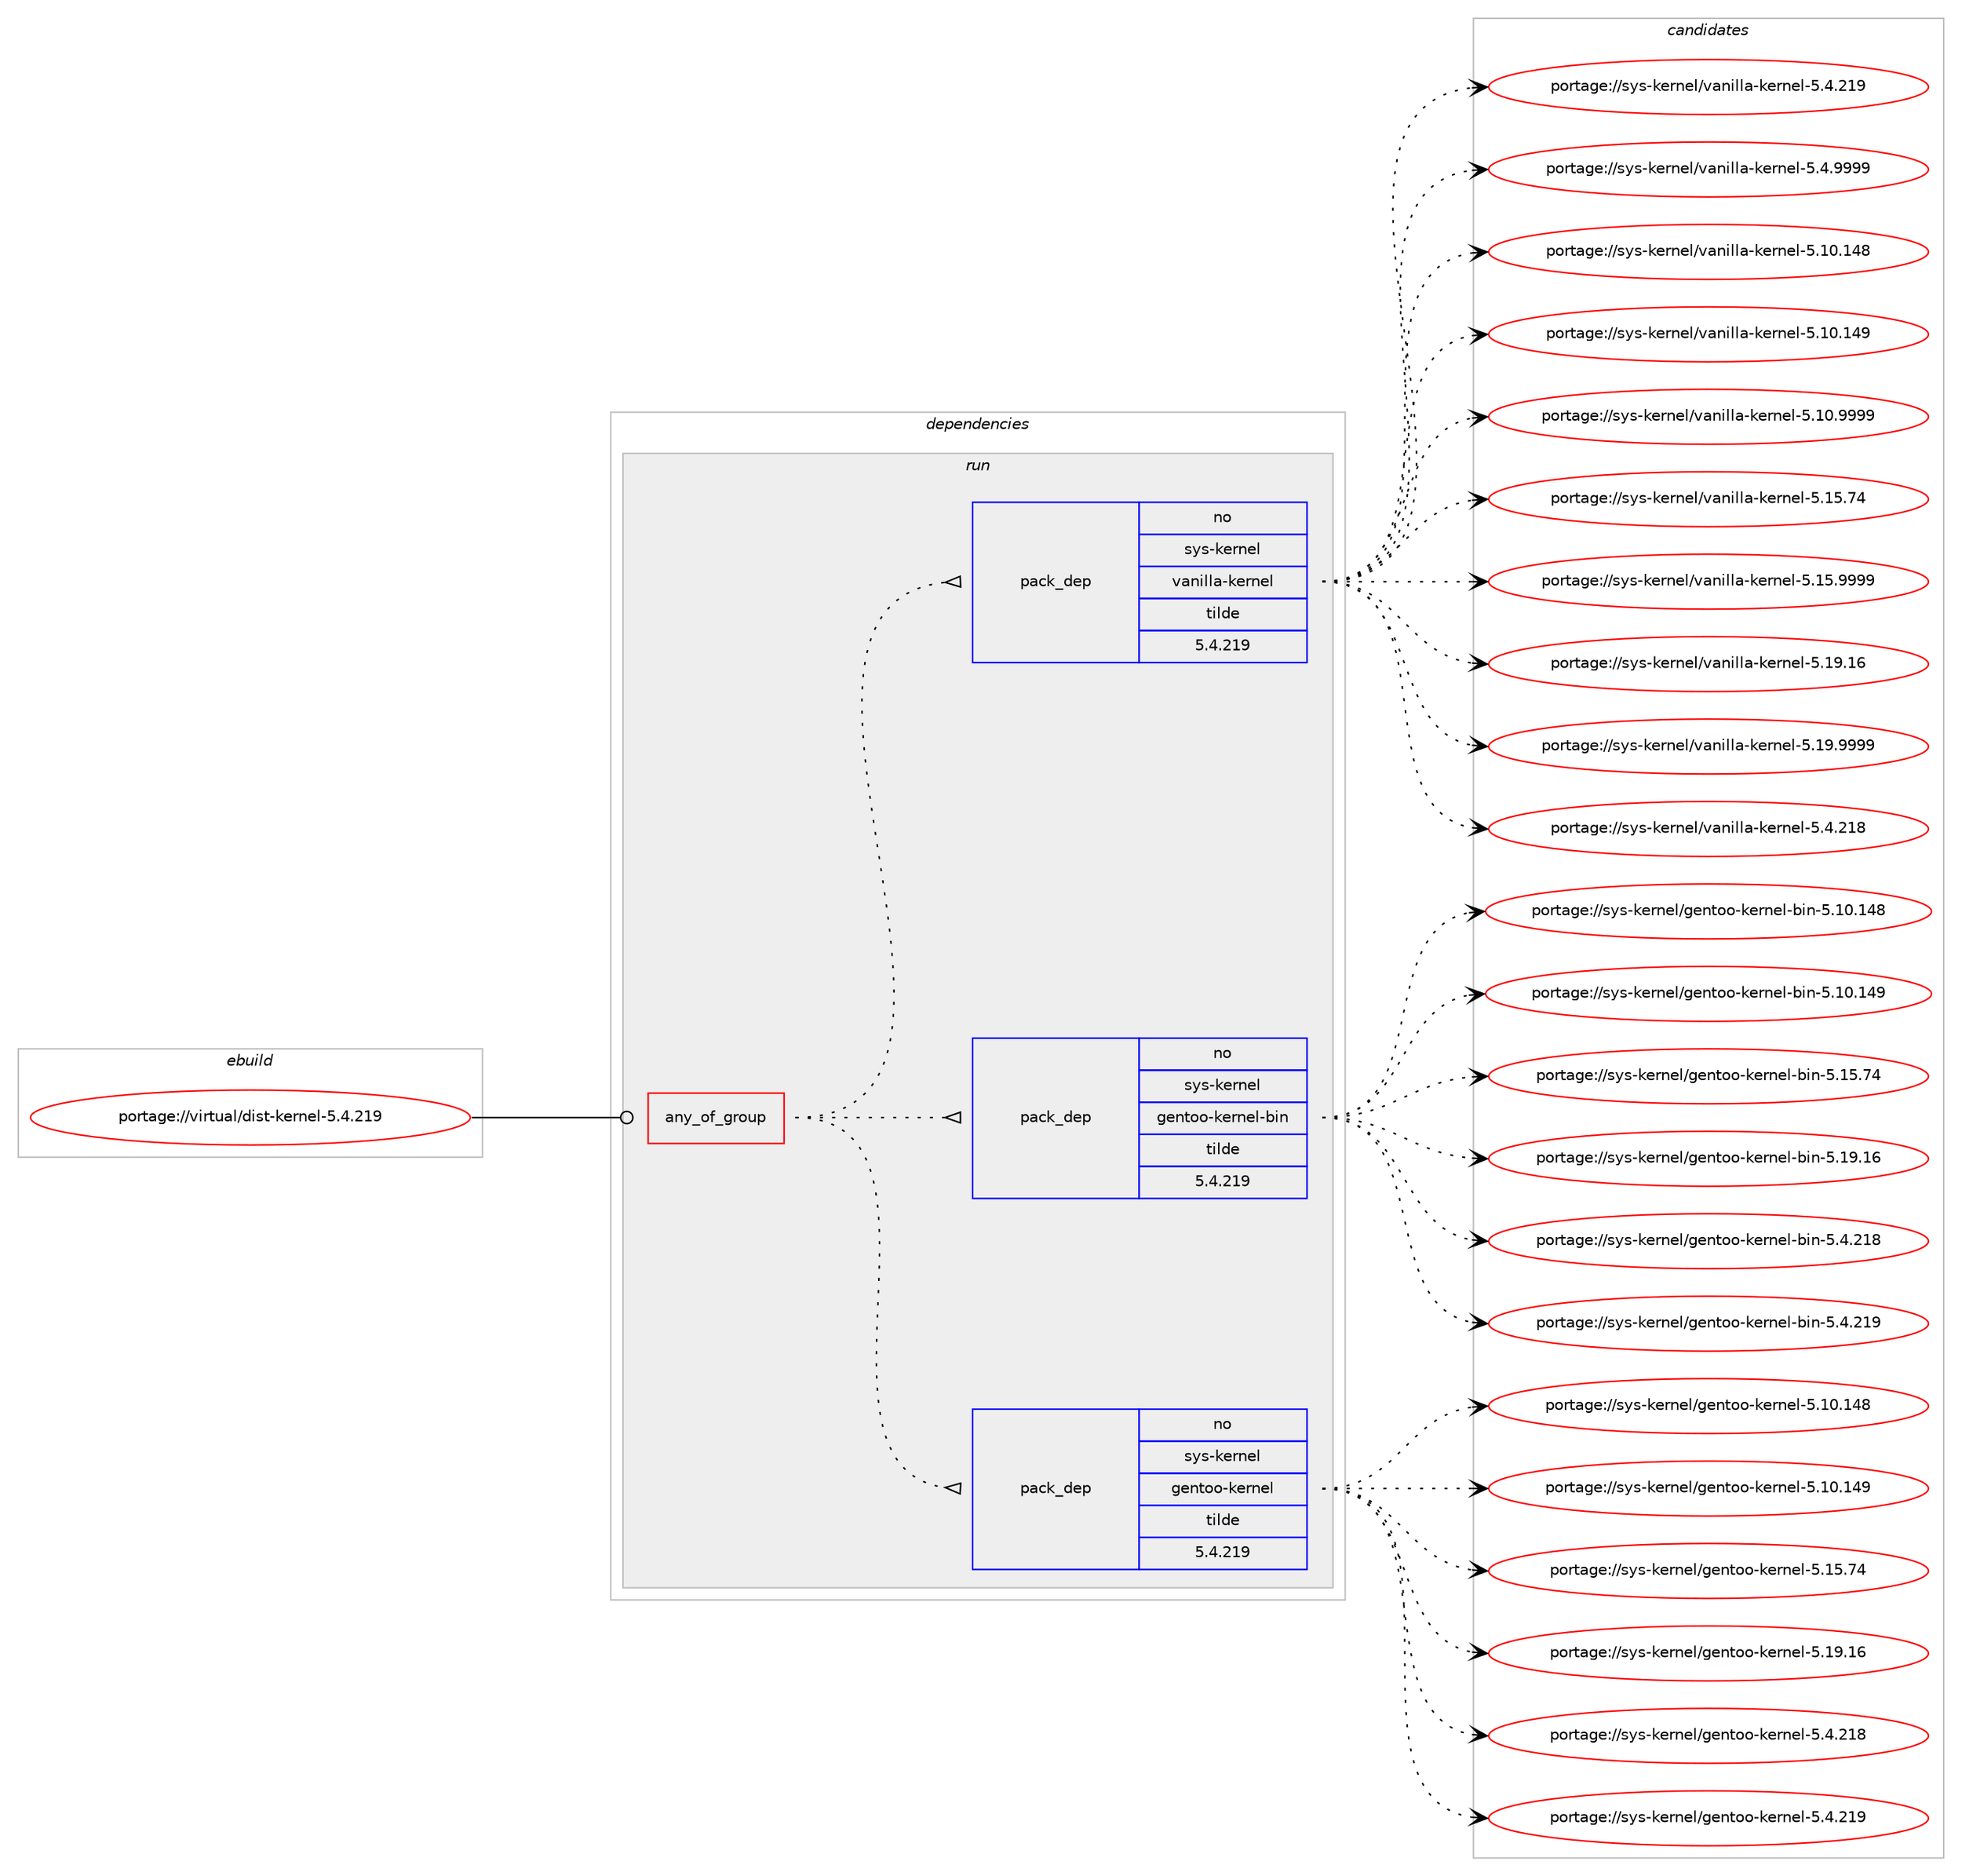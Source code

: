 digraph prolog {

# *************
# Graph options
# *************

newrank=true;
concentrate=true;
compound=true;
graph [rankdir=LR,fontname=Helvetica,fontsize=10,ranksep=1.5];#, ranksep=2.5, nodesep=0.2];
edge  [arrowhead=vee];
node  [fontname=Helvetica,fontsize=10];

# **********
# The ebuild
# **********

subgraph cluster_leftcol {
color=gray;
rank=same;
label=<<i>ebuild</i>>;
id [label="portage://virtual/dist-kernel-5.4.219", color=red, width=4, href="../virtual/dist-kernel-5.4.219.svg"];
}

# ****************
# The dependencies
# ****************

subgraph cluster_midcol {
color=gray;
label=<<i>dependencies</i>>;
subgraph cluster_compile {
fillcolor="#eeeeee";
style=filled;
label=<<i>compile</i>>;
}
subgraph cluster_compileandrun {
fillcolor="#eeeeee";
style=filled;
label=<<i>compile and run</i>>;
}
subgraph cluster_run {
fillcolor="#eeeeee";
style=filled;
label=<<i>run</i>>;
subgraph any6 {
dependency211 [label=<<TABLE BORDER="0" CELLBORDER="1" CELLSPACING="0" CELLPADDING="4"><TR><TD CELLPADDING="10">any_of_group</TD></TR></TABLE>>, shape=none, color=red];subgraph pack104 {
dependency212 [label=<<TABLE BORDER="0" CELLBORDER="1" CELLSPACING="0" CELLPADDING="4" WIDTH="220"><TR><TD ROWSPAN="6" CELLPADDING="30">pack_dep</TD></TR><TR><TD WIDTH="110">no</TD></TR><TR><TD>sys-kernel</TD></TR><TR><TD>gentoo-kernel</TD></TR><TR><TD>tilde</TD></TR><TR><TD>5.4.219</TD></TR></TABLE>>, shape=none, color=blue];
}
dependency211:e -> dependency212:w [weight=20,style="dotted",arrowhead="oinv"];
subgraph pack105 {
dependency213 [label=<<TABLE BORDER="0" CELLBORDER="1" CELLSPACING="0" CELLPADDING="4" WIDTH="220"><TR><TD ROWSPAN="6" CELLPADDING="30">pack_dep</TD></TR><TR><TD WIDTH="110">no</TD></TR><TR><TD>sys-kernel</TD></TR><TR><TD>gentoo-kernel-bin</TD></TR><TR><TD>tilde</TD></TR><TR><TD>5.4.219</TD></TR></TABLE>>, shape=none, color=blue];
}
dependency211:e -> dependency213:w [weight=20,style="dotted",arrowhead="oinv"];
subgraph pack106 {
dependency214 [label=<<TABLE BORDER="0" CELLBORDER="1" CELLSPACING="0" CELLPADDING="4" WIDTH="220"><TR><TD ROWSPAN="6" CELLPADDING="30">pack_dep</TD></TR><TR><TD WIDTH="110">no</TD></TR><TR><TD>sys-kernel</TD></TR><TR><TD>vanilla-kernel</TD></TR><TR><TD>tilde</TD></TR><TR><TD>5.4.219</TD></TR></TABLE>>, shape=none, color=blue];
}
dependency211:e -> dependency214:w [weight=20,style="dotted",arrowhead="oinv"];
}
id:e -> dependency211:w [weight=20,style="solid",arrowhead="odot"];
}
}

# **************
# The candidates
# **************

subgraph cluster_choices {
rank=same;
color=gray;
label=<<i>candidates</i>>;

subgraph choice104 {
color=black;
nodesep=1;
choice115121115451071011141101011084710310111011611111145107101114110101108455346494846495256 [label="portage://sys-kernel/gentoo-kernel-5.10.148", color=red, width=4,href="../sys-kernel/gentoo-kernel-5.10.148.svg"];
choice115121115451071011141101011084710310111011611111145107101114110101108455346494846495257 [label="portage://sys-kernel/gentoo-kernel-5.10.149", color=red, width=4,href="../sys-kernel/gentoo-kernel-5.10.149.svg"];
choice1151211154510710111411010110847103101110116111111451071011141101011084553464953465552 [label="portage://sys-kernel/gentoo-kernel-5.15.74", color=red, width=4,href="../sys-kernel/gentoo-kernel-5.15.74.svg"];
choice1151211154510710111411010110847103101110116111111451071011141101011084553464957464954 [label="portage://sys-kernel/gentoo-kernel-5.19.16", color=red, width=4,href="../sys-kernel/gentoo-kernel-5.19.16.svg"];
choice1151211154510710111411010110847103101110116111111451071011141101011084553465246504956 [label="portage://sys-kernel/gentoo-kernel-5.4.218", color=red, width=4,href="../sys-kernel/gentoo-kernel-5.4.218.svg"];
choice1151211154510710111411010110847103101110116111111451071011141101011084553465246504957 [label="portage://sys-kernel/gentoo-kernel-5.4.219", color=red, width=4,href="../sys-kernel/gentoo-kernel-5.4.219.svg"];
dependency212:e -> choice115121115451071011141101011084710310111011611111145107101114110101108455346494846495256:w [style=dotted,weight="100"];
dependency212:e -> choice115121115451071011141101011084710310111011611111145107101114110101108455346494846495257:w [style=dotted,weight="100"];
dependency212:e -> choice1151211154510710111411010110847103101110116111111451071011141101011084553464953465552:w [style=dotted,weight="100"];
dependency212:e -> choice1151211154510710111411010110847103101110116111111451071011141101011084553464957464954:w [style=dotted,weight="100"];
dependency212:e -> choice1151211154510710111411010110847103101110116111111451071011141101011084553465246504956:w [style=dotted,weight="100"];
dependency212:e -> choice1151211154510710111411010110847103101110116111111451071011141101011084553465246504957:w [style=dotted,weight="100"];
}
subgraph choice105 {
color=black;
nodesep=1;
choice1151211154510710111411010110847103101110116111111451071011141101011084598105110455346494846495256 [label="portage://sys-kernel/gentoo-kernel-bin-5.10.148", color=red, width=4,href="../sys-kernel/gentoo-kernel-bin-5.10.148.svg"];
choice1151211154510710111411010110847103101110116111111451071011141101011084598105110455346494846495257 [label="portage://sys-kernel/gentoo-kernel-bin-5.10.149", color=red, width=4,href="../sys-kernel/gentoo-kernel-bin-5.10.149.svg"];
choice11512111545107101114110101108471031011101161111114510710111411010110845981051104553464953465552 [label="portage://sys-kernel/gentoo-kernel-bin-5.15.74", color=red, width=4,href="../sys-kernel/gentoo-kernel-bin-5.15.74.svg"];
choice11512111545107101114110101108471031011101161111114510710111411010110845981051104553464957464954 [label="portage://sys-kernel/gentoo-kernel-bin-5.19.16", color=red, width=4,href="../sys-kernel/gentoo-kernel-bin-5.19.16.svg"];
choice11512111545107101114110101108471031011101161111114510710111411010110845981051104553465246504956 [label="portage://sys-kernel/gentoo-kernel-bin-5.4.218", color=red, width=4,href="../sys-kernel/gentoo-kernel-bin-5.4.218.svg"];
choice11512111545107101114110101108471031011101161111114510710111411010110845981051104553465246504957 [label="portage://sys-kernel/gentoo-kernel-bin-5.4.219", color=red, width=4,href="../sys-kernel/gentoo-kernel-bin-5.4.219.svg"];
dependency213:e -> choice1151211154510710111411010110847103101110116111111451071011141101011084598105110455346494846495256:w [style=dotted,weight="100"];
dependency213:e -> choice1151211154510710111411010110847103101110116111111451071011141101011084598105110455346494846495257:w [style=dotted,weight="100"];
dependency213:e -> choice11512111545107101114110101108471031011101161111114510710111411010110845981051104553464953465552:w [style=dotted,weight="100"];
dependency213:e -> choice11512111545107101114110101108471031011101161111114510710111411010110845981051104553464957464954:w [style=dotted,weight="100"];
dependency213:e -> choice11512111545107101114110101108471031011101161111114510710111411010110845981051104553465246504956:w [style=dotted,weight="100"];
dependency213:e -> choice11512111545107101114110101108471031011101161111114510710111411010110845981051104553465246504957:w [style=dotted,weight="100"];
}
subgraph choice106 {
color=black;
nodesep=1;
choice1151211154510710111411010110847118971101051081089745107101114110101108455346494846495256 [label="portage://sys-kernel/vanilla-kernel-5.10.148", color=red, width=4,href="../sys-kernel/vanilla-kernel-5.10.148.svg"];
choice1151211154510710111411010110847118971101051081089745107101114110101108455346494846495257 [label="portage://sys-kernel/vanilla-kernel-5.10.149", color=red, width=4,href="../sys-kernel/vanilla-kernel-5.10.149.svg"];
choice115121115451071011141101011084711897110105108108974510710111411010110845534649484657575757 [label="portage://sys-kernel/vanilla-kernel-5.10.9999", color=red, width=4,href="../sys-kernel/vanilla-kernel-5.10.9999.svg"];
choice11512111545107101114110101108471189711010510810897451071011141101011084553464953465552 [label="portage://sys-kernel/vanilla-kernel-5.15.74", color=red, width=4,href="../sys-kernel/vanilla-kernel-5.15.74.svg"];
choice115121115451071011141101011084711897110105108108974510710111411010110845534649534657575757 [label="portage://sys-kernel/vanilla-kernel-5.15.9999", color=red, width=4,href="../sys-kernel/vanilla-kernel-5.15.9999.svg"];
choice11512111545107101114110101108471189711010510810897451071011141101011084553464957464954 [label="portage://sys-kernel/vanilla-kernel-5.19.16", color=red, width=4,href="../sys-kernel/vanilla-kernel-5.19.16.svg"];
choice115121115451071011141101011084711897110105108108974510710111411010110845534649574657575757 [label="portage://sys-kernel/vanilla-kernel-5.19.9999", color=red, width=4,href="../sys-kernel/vanilla-kernel-5.19.9999.svg"];
choice11512111545107101114110101108471189711010510810897451071011141101011084553465246504956 [label="portage://sys-kernel/vanilla-kernel-5.4.218", color=red, width=4,href="../sys-kernel/vanilla-kernel-5.4.218.svg"];
choice11512111545107101114110101108471189711010510810897451071011141101011084553465246504957 [label="portage://sys-kernel/vanilla-kernel-5.4.219", color=red, width=4,href="../sys-kernel/vanilla-kernel-5.4.219.svg"];
choice1151211154510710111411010110847118971101051081089745107101114110101108455346524657575757 [label="portage://sys-kernel/vanilla-kernel-5.4.9999", color=red, width=4,href="../sys-kernel/vanilla-kernel-5.4.9999.svg"];
dependency214:e -> choice1151211154510710111411010110847118971101051081089745107101114110101108455346494846495256:w [style=dotted,weight="100"];
dependency214:e -> choice1151211154510710111411010110847118971101051081089745107101114110101108455346494846495257:w [style=dotted,weight="100"];
dependency214:e -> choice115121115451071011141101011084711897110105108108974510710111411010110845534649484657575757:w [style=dotted,weight="100"];
dependency214:e -> choice11512111545107101114110101108471189711010510810897451071011141101011084553464953465552:w [style=dotted,weight="100"];
dependency214:e -> choice115121115451071011141101011084711897110105108108974510710111411010110845534649534657575757:w [style=dotted,weight="100"];
dependency214:e -> choice11512111545107101114110101108471189711010510810897451071011141101011084553464957464954:w [style=dotted,weight="100"];
dependency214:e -> choice115121115451071011141101011084711897110105108108974510710111411010110845534649574657575757:w [style=dotted,weight="100"];
dependency214:e -> choice11512111545107101114110101108471189711010510810897451071011141101011084553465246504956:w [style=dotted,weight="100"];
dependency214:e -> choice11512111545107101114110101108471189711010510810897451071011141101011084553465246504957:w [style=dotted,weight="100"];
dependency214:e -> choice1151211154510710111411010110847118971101051081089745107101114110101108455346524657575757:w [style=dotted,weight="100"];
}
}

}
